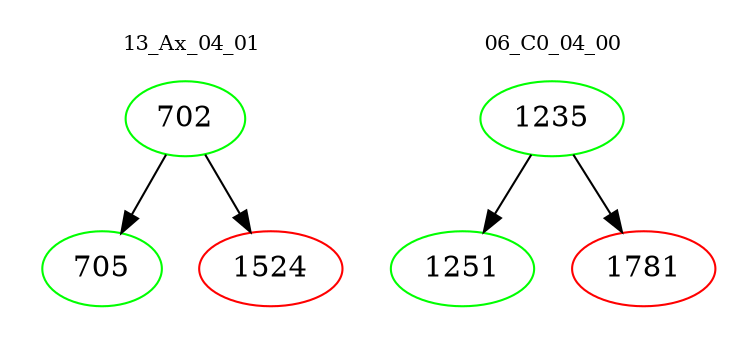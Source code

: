 digraph{
subgraph cluster_0 {
color = white
label = "13_Ax_04_01";
fontsize=10;
T0_702 [label="702", color="green"]
T0_702 -> T0_705 [color="black"]
T0_705 [label="705", color="green"]
T0_702 -> T0_1524 [color="black"]
T0_1524 [label="1524", color="red"]
}
subgraph cluster_1 {
color = white
label = "06_C0_04_00";
fontsize=10;
T1_1235 [label="1235", color="green"]
T1_1235 -> T1_1251 [color="black"]
T1_1251 [label="1251", color="green"]
T1_1235 -> T1_1781 [color="black"]
T1_1781 [label="1781", color="red"]
}
}
